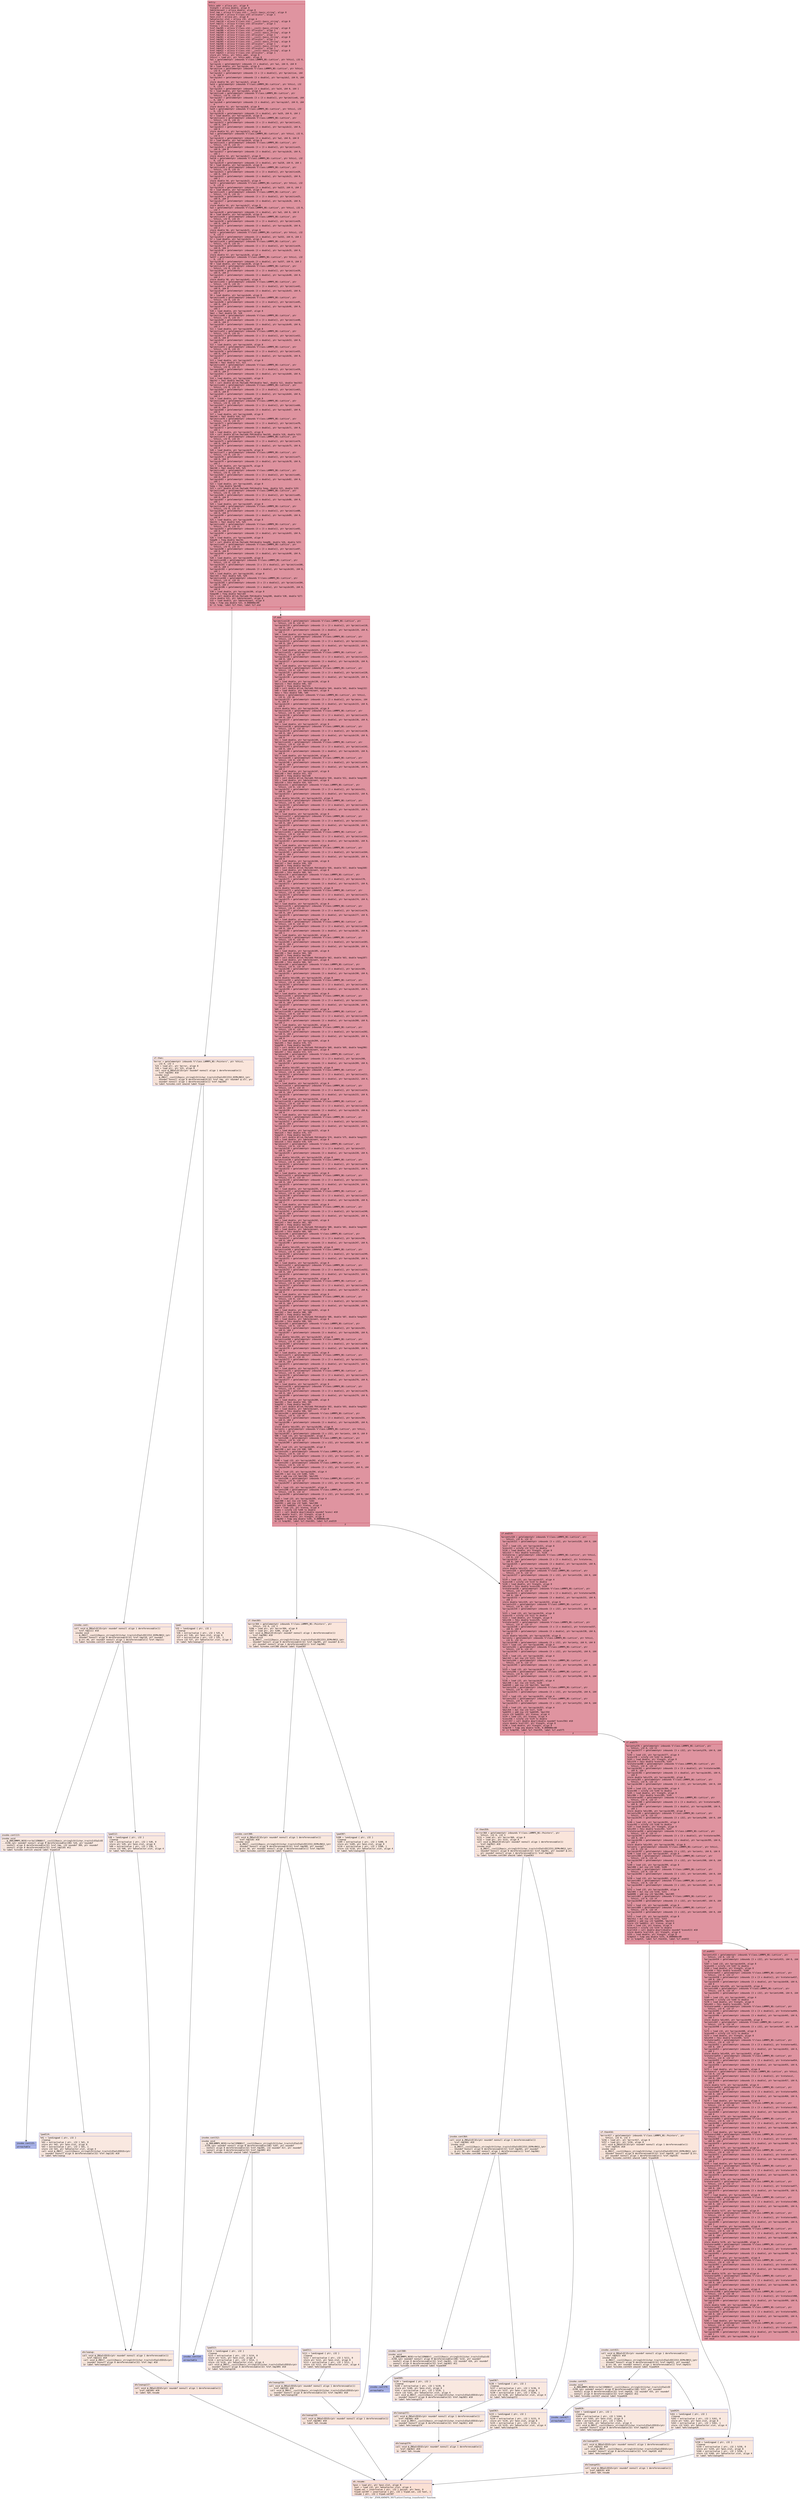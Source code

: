 digraph "CFG for '_ZN9LAMMPS_NS7Lattice15setup_transformEv' function" {
	label="CFG for '_ZN9LAMMPS_NS7Lattice15setup_transformEv' function";

	Node0x5642ff89c410 [shape=record,color="#b70d28ff", style=filled, fillcolor="#b70d2870" fontname="Courier",label="{entry:\l|  %this.addr = alloca ptr, align 8\l  %length = alloca double, align 8\l  %determinant = alloca double, align 8\l  %ref.tmp = alloca %\"class.std::__cxx11::basic_string\", align 8\l  %ref.tmp109 = alloca %\"class.std::allocator\", align 1\l  %exn.slot = alloca ptr, align 8\l  %ehselector.slot = alloca i32, align 4\l  %ref.tmp110 = alloca %\"class.std::__cxx11::basic_string\", align 8\l  %ref.tmp111 = alloca %\"class.std::allocator\", align 1\l  %lensq = alloca i32, align 4\l  %ref.tmp305 = alloca %\"class.std::__cxx11::basic_string\", align 8\l  %ref.tmp306 = alloca %\"class.std::allocator\", align 1\l  %ref.tmp309 = alloca %\"class.std::__cxx11::basic_string\", align 8\l  %ref.tmp310 = alloca %\"class.std::allocator\", align 1\l  %ref.tmp361 = alloca %\"class.std::__cxx11::basic_string\", align 8\l  %ref.tmp362 = alloca %\"class.std::allocator\", align 1\l  %ref.tmp365 = alloca %\"class.std::__cxx11::basic_string\", align 8\l  %ref.tmp366 = alloca %\"class.std::allocator\", align 1\l  %ref.tmp418 = alloca %\"class.std::__cxx11::basic_string\", align 8\l  %ref.tmp419 = alloca %\"class.std::allocator\", align 1\l  %ref.tmp422 = alloca %\"class.std::__cxx11::basic_string\", align 8\l  %ref.tmp423 = alloca %\"class.std::allocator\", align 1\l  store ptr %this, ptr %this.addr, align 8\l  %this1 = load ptr, ptr %this.addr, align 8\l  %a1 = getelementptr inbounds %\"class.LAMMPS_NS::Lattice\", ptr %this1, i32 0,\l... i32 5\l  %arrayidx = getelementptr inbounds [3 x double], ptr %a1, i64 0, i64 0\l  %0 = load double, ptr %arrayidx, align 8\l  %primitive = getelementptr inbounds %\"class.LAMMPS_NS::Lattice\", ptr %this1,\l... i32 0, i32 15\l  %arrayidx2 = getelementptr inbounds [3 x [3 x double]], ptr %primitive, i64\l... 0, i64 0\l  %arrayidx3 = getelementptr inbounds [3 x double], ptr %arrayidx2, i64 0, i64\l... 0\l  store double %0, ptr %arrayidx3, align 8\l  %a14 = getelementptr inbounds %\"class.LAMMPS_NS::Lattice\", ptr %this1, i32\l... 0, i32 5\l  %arrayidx5 = getelementptr inbounds [3 x double], ptr %a14, i64 0, i64 1\l  %1 = load double, ptr %arrayidx5, align 8\l  %primitive6 = getelementptr inbounds %\"class.LAMMPS_NS::Lattice\", ptr\l... %this1, i32 0, i32 15\l  %arrayidx7 = getelementptr inbounds [3 x [3 x double]], ptr %primitive6, i64\l... 0, i64 1\l  %arrayidx8 = getelementptr inbounds [3 x double], ptr %arrayidx7, i64 0, i64\l... 0\l  store double %1, ptr %arrayidx8, align 8\l  %a19 = getelementptr inbounds %\"class.LAMMPS_NS::Lattice\", ptr %this1, i32\l... 0, i32 5\l  %arrayidx10 = getelementptr inbounds [3 x double], ptr %a19, i64 0, i64 2\l  %2 = load double, ptr %arrayidx10, align 8\l  %primitive11 = getelementptr inbounds %\"class.LAMMPS_NS::Lattice\", ptr\l... %this1, i32 0, i32 15\l  %arrayidx12 = getelementptr inbounds [3 x [3 x double]], ptr %primitive11,\l... i64 0, i64 2\l  %arrayidx13 = getelementptr inbounds [3 x double], ptr %arrayidx12, i64 0,\l... i64 0\l  store double %2, ptr %arrayidx13, align 8\l  %a2 = getelementptr inbounds %\"class.LAMMPS_NS::Lattice\", ptr %this1, i32 0,\l... i32 6\l  %arrayidx14 = getelementptr inbounds [3 x double], ptr %a2, i64 0, i64 0\l  %3 = load double, ptr %arrayidx14, align 8\l  %primitive15 = getelementptr inbounds %\"class.LAMMPS_NS::Lattice\", ptr\l... %this1, i32 0, i32 15\l  %arrayidx16 = getelementptr inbounds [3 x [3 x double]], ptr %primitive15,\l... i64 0, i64 0\l  %arrayidx17 = getelementptr inbounds [3 x double], ptr %arrayidx16, i64 0,\l... i64 1\l  store double %3, ptr %arrayidx17, align 8\l  %a218 = getelementptr inbounds %\"class.LAMMPS_NS::Lattice\", ptr %this1, i32\l... 0, i32 6\l  %arrayidx19 = getelementptr inbounds [3 x double], ptr %a218, i64 0, i64 1\l  %4 = load double, ptr %arrayidx19, align 8\l  %primitive20 = getelementptr inbounds %\"class.LAMMPS_NS::Lattice\", ptr\l... %this1, i32 0, i32 15\l  %arrayidx21 = getelementptr inbounds [3 x [3 x double]], ptr %primitive20,\l... i64 0, i64 1\l  %arrayidx22 = getelementptr inbounds [3 x double], ptr %arrayidx21, i64 0,\l... i64 1\l  store double %4, ptr %arrayidx22, align 8\l  %a223 = getelementptr inbounds %\"class.LAMMPS_NS::Lattice\", ptr %this1, i32\l... 0, i32 6\l  %arrayidx24 = getelementptr inbounds [3 x double], ptr %a223, i64 0, i64 2\l  %5 = load double, ptr %arrayidx24, align 8\l  %primitive25 = getelementptr inbounds %\"class.LAMMPS_NS::Lattice\", ptr\l... %this1, i32 0, i32 15\l  %arrayidx26 = getelementptr inbounds [3 x [3 x double]], ptr %primitive25,\l... i64 0, i64 2\l  %arrayidx27 = getelementptr inbounds [3 x double], ptr %arrayidx26, i64 0,\l... i64 1\l  store double %5, ptr %arrayidx27, align 8\l  %a3 = getelementptr inbounds %\"class.LAMMPS_NS::Lattice\", ptr %this1, i32 0,\l... i32 7\l  %arrayidx28 = getelementptr inbounds [3 x double], ptr %a3, i64 0, i64 0\l  %6 = load double, ptr %arrayidx28, align 8\l  %primitive29 = getelementptr inbounds %\"class.LAMMPS_NS::Lattice\", ptr\l... %this1, i32 0, i32 15\l  %arrayidx30 = getelementptr inbounds [3 x [3 x double]], ptr %primitive29,\l... i64 0, i64 0\l  %arrayidx31 = getelementptr inbounds [3 x double], ptr %arrayidx30, i64 0,\l... i64 2\l  store double %6, ptr %arrayidx31, align 8\l  %a332 = getelementptr inbounds %\"class.LAMMPS_NS::Lattice\", ptr %this1, i32\l... 0, i32 7\l  %arrayidx33 = getelementptr inbounds [3 x double], ptr %a332, i64 0, i64 1\l  %7 = load double, ptr %arrayidx33, align 8\l  %primitive34 = getelementptr inbounds %\"class.LAMMPS_NS::Lattice\", ptr\l... %this1, i32 0, i32 15\l  %arrayidx35 = getelementptr inbounds [3 x [3 x double]], ptr %primitive34,\l... i64 0, i64 1\l  %arrayidx36 = getelementptr inbounds [3 x double], ptr %arrayidx35, i64 0,\l... i64 2\l  store double %7, ptr %arrayidx36, align 8\l  %a337 = getelementptr inbounds %\"class.LAMMPS_NS::Lattice\", ptr %this1, i32\l... 0, i32 7\l  %arrayidx38 = getelementptr inbounds [3 x double], ptr %a337, i64 0, i64 2\l  %8 = load double, ptr %arrayidx38, align 8\l  %primitive39 = getelementptr inbounds %\"class.LAMMPS_NS::Lattice\", ptr\l... %this1, i32 0, i32 15\l  %arrayidx40 = getelementptr inbounds [3 x [3 x double]], ptr %primitive39,\l... i64 0, i64 2\l  %arrayidx41 = getelementptr inbounds [3 x double], ptr %arrayidx40, i64 0,\l... i64 2\l  store double %8, ptr %arrayidx41, align 8\l  %primitive42 = getelementptr inbounds %\"class.LAMMPS_NS::Lattice\", ptr\l... %this1, i32 0, i32 15\l  %arrayidx43 = getelementptr inbounds [3 x [3 x double]], ptr %primitive42,\l... i64 0, i64 0\l  %arrayidx44 = getelementptr inbounds [3 x double], ptr %arrayidx43, i64 0,\l... i64 0\l  %9 = load double, ptr %arrayidx44, align 8\l  %primitive45 = getelementptr inbounds %\"class.LAMMPS_NS::Lattice\", ptr\l... %this1, i32 0, i32 15\l  %arrayidx46 = getelementptr inbounds [3 x [3 x double]], ptr %primitive45,\l... i64 0, i64 1\l  %arrayidx47 = getelementptr inbounds [3 x double], ptr %arrayidx46, i64 0,\l... i64 1\l  %10 = load double, ptr %arrayidx47, align 8\l  %mul = fmul double %9, %10\l  %primitive48 = getelementptr inbounds %\"class.LAMMPS_NS::Lattice\", ptr\l... %this1, i32 0, i32 15\l  %arrayidx49 = getelementptr inbounds [3 x [3 x double]], ptr %primitive48,\l... i64 0, i64 2\l  %arrayidx50 = getelementptr inbounds [3 x double], ptr %arrayidx49, i64 0,\l... i64 2\l  %11 = load double, ptr %arrayidx50, align 8\l  %primitive52 = getelementptr inbounds %\"class.LAMMPS_NS::Lattice\", ptr\l... %this1, i32 0, i32 15\l  %arrayidx53 = getelementptr inbounds [3 x [3 x double]], ptr %primitive52,\l... i64 0, i64 0\l  %arrayidx54 = getelementptr inbounds [3 x double], ptr %arrayidx53, i64 0,\l... i64 1\l  %12 = load double, ptr %arrayidx54, align 8\l  %primitive55 = getelementptr inbounds %\"class.LAMMPS_NS::Lattice\", ptr\l... %this1, i32 0, i32 15\l  %arrayidx56 = getelementptr inbounds [3 x [3 x double]], ptr %primitive55,\l... i64 0, i64 1\l  %arrayidx57 = getelementptr inbounds [3 x double], ptr %arrayidx56, i64 0,\l... i64 2\l  %13 = load double, ptr %arrayidx57, align 8\l  %mul58 = fmul double %12, %13\l  %primitive59 = getelementptr inbounds %\"class.LAMMPS_NS::Lattice\", ptr\l... %this1, i32 0, i32 15\l  %arrayidx60 = getelementptr inbounds [3 x [3 x double]], ptr %primitive59,\l... i64 0, i64 2\l  %arrayidx61 = getelementptr inbounds [3 x double], ptr %arrayidx60, i64 0,\l... i64 0\l  %14 = load double, ptr %arrayidx61, align 8\l  %mul62 = fmul double %mul58, %14\l  %15 = call double @llvm.fmuladd.f64(double %mul, double %11, double %mul62)\l  %primitive63 = getelementptr inbounds %\"class.LAMMPS_NS::Lattice\", ptr\l... %this1, i32 0, i32 15\l  %arrayidx64 = getelementptr inbounds [3 x [3 x double]], ptr %primitive63,\l... i64 0, i64 0\l  %arrayidx65 = getelementptr inbounds [3 x double], ptr %arrayidx64, i64 0,\l... i64 2\l  %16 = load double, ptr %arrayidx65, align 8\l  %primitive66 = getelementptr inbounds %\"class.LAMMPS_NS::Lattice\", ptr\l... %this1, i32 0, i32 15\l  %arrayidx67 = getelementptr inbounds [3 x [3 x double]], ptr %primitive66,\l... i64 0, i64 1\l  %arrayidx68 = getelementptr inbounds [3 x double], ptr %arrayidx67, i64 0,\l... i64 0\l  %17 = load double, ptr %arrayidx68, align 8\l  %mul69 = fmul double %16, %17\l  %primitive70 = getelementptr inbounds %\"class.LAMMPS_NS::Lattice\", ptr\l... %this1, i32 0, i32 15\l  %arrayidx71 = getelementptr inbounds [3 x [3 x double]], ptr %primitive70,\l... i64 0, i64 2\l  %arrayidx72 = getelementptr inbounds [3 x double], ptr %arrayidx71, i64 0,\l... i64 1\l  %18 = load double, ptr %arrayidx72, align 8\l  %19 = call double @llvm.fmuladd.f64(double %mul69, double %18, double %15)\l  %primitive74 = getelementptr inbounds %\"class.LAMMPS_NS::Lattice\", ptr\l... %this1, i32 0, i32 15\l  %arrayidx75 = getelementptr inbounds [3 x [3 x double]], ptr %primitive74,\l... i64 0, i64 0\l  %arrayidx76 = getelementptr inbounds [3 x double], ptr %arrayidx75, i64 0,\l... i64 0\l  %20 = load double, ptr %arrayidx76, align 8\l  %primitive77 = getelementptr inbounds %\"class.LAMMPS_NS::Lattice\", ptr\l... %this1, i32 0, i32 15\l  %arrayidx78 = getelementptr inbounds [3 x [3 x double]], ptr %primitive77,\l... i64 0, i64 1\l  %arrayidx79 = getelementptr inbounds [3 x double], ptr %arrayidx78, i64 0,\l... i64 2\l  %21 = load double, ptr %arrayidx79, align 8\l  %mul80 = fmul double %20, %21\l  %primitive81 = getelementptr inbounds %\"class.LAMMPS_NS::Lattice\", ptr\l... %this1, i32 0, i32 15\l  %arrayidx82 = getelementptr inbounds [3 x [3 x double]], ptr %primitive81,\l... i64 0, i64 2\l  %arrayidx83 = getelementptr inbounds [3 x double], ptr %arrayidx82, i64 0,\l... i64 1\l  %22 = load double, ptr %arrayidx83, align 8\l  %neg = fneg double %mul80\l  %23 = call double @llvm.fmuladd.f64(double %neg, double %22, double %19)\l  %primitive85 = getelementptr inbounds %\"class.LAMMPS_NS::Lattice\", ptr\l... %this1, i32 0, i32 15\l  %arrayidx86 = getelementptr inbounds [3 x [3 x double]], ptr %primitive85,\l... i64 0, i64 0\l  %arrayidx87 = getelementptr inbounds [3 x double], ptr %arrayidx86, i64 0,\l... i64 1\l  %24 = load double, ptr %arrayidx87, align 8\l  %primitive88 = getelementptr inbounds %\"class.LAMMPS_NS::Lattice\", ptr\l... %this1, i32 0, i32 15\l  %arrayidx89 = getelementptr inbounds [3 x [3 x double]], ptr %primitive88,\l... i64 0, i64 1\l  %arrayidx90 = getelementptr inbounds [3 x double], ptr %arrayidx89, i64 0,\l... i64 0\l  %25 = load double, ptr %arrayidx90, align 8\l  %mul91 = fmul double %24, %25\l  %primitive92 = getelementptr inbounds %\"class.LAMMPS_NS::Lattice\", ptr\l... %this1, i32 0, i32 15\l  %arrayidx93 = getelementptr inbounds [3 x [3 x double]], ptr %primitive92,\l... i64 0, i64 2\l  %arrayidx94 = getelementptr inbounds [3 x double], ptr %arrayidx93, i64 0,\l... i64 2\l  %26 = load double, ptr %arrayidx94, align 8\l  %neg96 = fneg double %mul91\l  %27 = call double @llvm.fmuladd.f64(double %neg96, double %26, double %23)\l  %primitive97 = getelementptr inbounds %\"class.LAMMPS_NS::Lattice\", ptr\l... %this1, i32 0, i32 15\l  %arrayidx98 = getelementptr inbounds [3 x [3 x double]], ptr %primitive97,\l... i64 0, i64 0\l  %arrayidx99 = getelementptr inbounds [3 x double], ptr %arrayidx98, i64 0,\l... i64 2\l  %28 = load double, ptr %arrayidx99, align 8\l  %primitive100 = getelementptr inbounds %\"class.LAMMPS_NS::Lattice\", ptr\l... %this1, i32 0, i32 15\l  %arrayidx101 = getelementptr inbounds [3 x [3 x double]], ptr %primitive100,\l... i64 0, i64 1\l  %arrayidx102 = getelementptr inbounds [3 x double], ptr %arrayidx101, i64 0,\l... i64 1\l  %29 = load double, ptr %arrayidx102, align 8\l  %mul103 = fmul double %28, %29\l  %primitive104 = getelementptr inbounds %\"class.LAMMPS_NS::Lattice\", ptr\l... %this1, i32 0, i32 15\l  %arrayidx105 = getelementptr inbounds [3 x [3 x double]], ptr %primitive104,\l... i64 0, i64 2\l  %arrayidx106 = getelementptr inbounds [3 x double], ptr %arrayidx105, i64 0,\l... i64 0\l  %30 = load double, ptr %arrayidx106, align 8\l  %neg108 = fneg double %mul103\l  %31 = call double @llvm.fmuladd.f64(double %neg108, double %30, double %27)\l  store double %31, ptr %determinant, align 8\l  %32 = load double, ptr %determinant, align 8\l  %cmp = fcmp oeq double %32, 0.000000e+00\l  br i1 %cmp, label %if.then, label %if.end\l|{<s0>T|<s1>F}}"];
	Node0x5642ff89c410:s0 -> Node0x5642ff8a5b40[tooltip="entry -> if.then\nProbability 0.00%" ];
	Node0x5642ff89c410:s1 -> Node0x5642ff8a5b90[tooltip="entry -> if.end\nProbability 100.00%" ];
	Node0x5642ff8a5b40 [shape=record,color="#3d50c3ff", style=filled, fillcolor="#f4c5ad70" fontname="Courier",label="{if.then:\l|  %error = getelementptr inbounds %\"class.LAMMPS_NS::Pointers\", ptr %this1,\l... i32 0, i32 3\l  %33 = load ptr, ptr %error, align 8\l  %34 = load ptr, ptr %33, align 8\l  call void @_ZNSaIcEC1Ev(ptr noundef nonnull align 1 dereferenceable(1)\l... %ref.tmp109) #10\l  invoke void\l... @_ZNSt7__cxx1112basic_stringIcSt11char_traitsIcESaIcEEC2IS3_EEPKcRKS3_(ptr\l... noundef nonnull align 8 dereferenceable(32) %ref.tmp, ptr noundef @.str, ptr\l... noundef nonnull align 1 dereferenceable(1) %ref.tmp109)\l          to label %invoke.cont unwind label %lpad\l}"];
	Node0x5642ff8a5b40 -> Node0x5642ff8a6010[tooltip="if.then -> invoke.cont\nProbability 50.00%" ];
	Node0x5642ff8a5b40 -> Node0x5642ff8a6060[tooltip="if.then -> lpad\nProbability 50.00%" ];
	Node0x5642ff8a6010 [shape=record,color="#3d50c3ff", style=filled, fillcolor="#f3c7b170" fontname="Courier",label="{invoke.cont:\l|  call void @_ZNSaIcEC1Ev(ptr noundef nonnull align 1 dereferenceable(1)\l... %ref.tmp111) #10\l  invoke void\l... @_ZNSt7__cxx1112basic_stringIcSt11char_traitsIcESaIcEEC2IS3_EEPKcRKS3_(ptr\l... noundef nonnull align 8 dereferenceable(32) %ref.tmp110, ptr noundef\l... @.str.49, ptr noundef nonnull align 1 dereferenceable(1) %ref.tmp111)\l          to label %invoke.cont113 unwind label %lpad112\l}"];
	Node0x5642ff8a6010 -> Node0x5642ff8a6350[tooltip="invoke.cont -> invoke.cont113\nProbability 50.00%" ];
	Node0x5642ff8a6010 -> Node0x5642ff8a63a0[tooltip="invoke.cont -> lpad112\nProbability 50.00%" ];
	Node0x5642ff8a6350 [shape=record,color="#3d50c3ff", style=filled, fillcolor="#f1ccb870" fontname="Courier",label="{invoke.cont113:\l|  invoke void\l... @_ZN9LAMMPS_NS5Error3allERKNSt7__cxx1112basic_stringIcSt11char_traitsIcESaIcEE\l...EiS8_(ptr noundef nonnull align 8 dereferenceable(196) %34, ptr noundef\l... nonnull align 8 dereferenceable(32) %ref.tmp, i32 noundef 389, ptr noundef\l... nonnull align 8 dereferenceable(32) %ref.tmp110) #11\l          to label %invoke.cont115 unwind label %lpad114\l}"];
	Node0x5642ff8a6350 -> Node0x5642ff8a6300[tooltip="invoke.cont113 -> invoke.cont115\nProbability 0.00%" ];
	Node0x5642ff8a6350 -> Node0x5642ff8a6600[tooltip="invoke.cont113 -> lpad114\nProbability 100.00%" ];
	Node0x5642ff8a6300 [shape=record,color="#3d50c3ff", style=filled, fillcolor="#4358cb70" fontname="Courier",label="{invoke.cont115:\l|  unreachable\l}"];
	Node0x5642ff8a6060 [shape=record,color="#3d50c3ff", style=filled, fillcolor="#f3c7b170" fontname="Courier",label="{lpad:\l|  %35 = landingpad \{ ptr, i32 \}\l          cleanup\l  %36 = extractvalue \{ ptr, i32 \} %35, 0\l  store ptr %36, ptr %exn.slot, align 8\l  %37 = extractvalue \{ ptr, i32 \} %35, 1\l  store i32 %37, ptr %ehselector.slot, align 4\l  br label %ehcleanup117\l}"];
	Node0x5642ff8a6060 -> Node0x5642ff8a6b00[tooltip="lpad -> ehcleanup117\nProbability 100.00%" ];
	Node0x5642ff8a63a0 [shape=record,color="#3d50c3ff", style=filled, fillcolor="#f1ccb870" fontname="Courier",label="{lpad112:\l|  %38 = landingpad \{ ptr, i32 \}\l          cleanup\l  %39 = extractvalue \{ ptr, i32 \} %38, 0\l  store ptr %39, ptr %exn.slot, align 8\l  %40 = extractvalue \{ ptr, i32 \} %38, 1\l  store i32 %40, ptr %ehselector.slot, align 4\l  br label %ehcleanup\l}"];
	Node0x5642ff8a63a0 -> Node0x5642ff8a6e50[tooltip="lpad112 -> ehcleanup\nProbability 100.00%" ];
	Node0x5642ff8a6600 [shape=record,color="#3d50c3ff", style=filled, fillcolor="#f1ccb870" fontname="Courier",label="{lpad114:\l|  %41 = landingpad \{ ptr, i32 \}\l          cleanup\l  %42 = extractvalue \{ ptr, i32 \} %41, 0\l  store ptr %42, ptr %exn.slot, align 8\l  %43 = extractvalue \{ ptr, i32 \} %41, 1\l  store i32 %43, ptr %ehselector.slot, align 4\l  call void @_ZNSt7__cxx1112basic_stringIcSt11char_traitsIcESaIcEED1Ev(ptr\l... noundef nonnull align 8 dereferenceable(32) %ref.tmp110) #10\l  br label %ehcleanup\l}"];
	Node0x5642ff8a6600 -> Node0x5642ff8a6e50[tooltip="lpad114 -> ehcleanup\nProbability 100.00%" ];
	Node0x5642ff8a6e50 [shape=record,color="#3d50c3ff", style=filled, fillcolor="#f2cab570" fontname="Courier",label="{ehcleanup:\l|  call void @_ZNSaIcED1Ev(ptr noundef nonnull align 1 dereferenceable(1)\l... %ref.tmp111) #10\l  call void @_ZNSt7__cxx1112basic_stringIcSt11char_traitsIcESaIcEED1Ev(ptr\l... noundef nonnull align 8 dereferenceable(32) %ref.tmp) #10\l  br label %ehcleanup117\l}"];
	Node0x5642ff8a6e50 -> Node0x5642ff8a6b00[tooltip="ehcleanup -> ehcleanup117\nProbability 100.00%" ];
	Node0x5642ff8a6b00 [shape=record,color="#3d50c3ff", style=filled, fillcolor="#f4c5ad70" fontname="Courier",label="{ehcleanup117:\l|  call void @_ZNSaIcED1Ev(ptr noundef nonnull align 1 dereferenceable(1)\l... %ref.tmp109) #10\l  br label %eh.resume\l}"];
	Node0x5642ff8a6b00 -> Node0x5642ff8a7700[tooltip="ehcleanup117 -> eh.resume\nProbability 100.00%" ];
	Node0x5642ff8a5b90 [shape=record,color="#b70d28ff", style=filled, fillcolor="#b70d2870" fontname="Courier",label="{if.end:\l|  %primitive118 = getelementptr inbounds %\"class.LAMMPS_NS::Lattice\", ptr\l... %this1, i32 0, i32 15\l  %arrayidx119 = getelementptr inbounds [3 x [3 x double]], ptr %primitive118,\l... i64 0, i64 1\l  %arrayidx120 = getelementptr inbounds [3 x double], ptr %arrayidx119, i64 0,\l... i64 1\l  %44 = load double, ptr %arrayidx120, align 8\l  %primitive121 = getelementptr inbounds %\"class.LAMMPS_NS::Lattice\", ptr\l... %this1, i32 0, i32 15\l  %arrayidx122 = getelementptr inbounds [3 x [3 x double]], ptr %primitive121,\l... i64 0, i64 2\l  %arrayidx123 = getelementptr inbounds [3 x double], ptr %arrayidx122, i64 0,\l... i64 2\l  %45 = load double, ptr %arrayidx123, align 8\l  %primitive125 = getelementptr inbounds %\"class.LAMMPS_NS::Lattice\", ptr\l... %this1, i32 0, i32 15\l  %arrayidx126 = getelementptr inbounds [3 x [3 x double]], ptr %primitive125,\l... i64 0, i64 1\l  %arrayidx127 = getelementptr inbounds [3 x double], ptr %arrayidx126, i64 0,\l... i64 2\l  %46 = load double, ptr %arrayidx127, align 8\l  %primitive128 = getelementptr inbounds %\"class.LAMMPS_NS::Lattice\", ptr\l... %this1, i32 0, i32 15\l  %arrayidx129 = getelementptr inbounds [3 x [3 x double]], ptr %primitive128,\l... i64 0, i64 2\l  %arrayidx130 = getelementptr inbounds [3 x double], ptr %arrayidx129, i64 0,\l... i64 1\l  %47 = load double, ptr %arrayidx130, align 8\l  %mul131 = fmul double %46, %47\l  %neg132 = fneg double %mul131\l  %48 = call double @llvm.fmuladd.f64(double %44, double %45, double %neg132)\l  %49 = load double, ptr %determinant, align 8\l  %div = fdiv double %48, %49\l  %priminv = getelementptr inbounds %\"class.LAMMPS_NS::Lattice\", ptr %this1,\l... i32 0, i32 16\l  %arrayidx133 = getelementptr inbounds [3 x [3 x double]], ptr %priminv, i64\l... 0, i64 0\l  %arrayidx134 = getelementptr inbounds [3 x double], ptr %arrayidx133, i64 0,\l... i64 0\l  store double %div, ptr %arrayidx134, align 8\l  %primitive135 = getelementptr inbounds %\"class.LAMMPS_NS::Lattice\", ptr\l... %this1, i32 0, i32 15\l  %arrayidx136 = getelementptr inbounds [3 x [3 x double]], ptr %primitive135,\l... i64 0, i64 1\l  %arrayidx137 = getelementptr inbounds [3 x double], ptr %arrayidx136, i64 0,\l... i64 2\l  %50 = load double, ptr %arrayidx137, align 8\l  %primitive138 = getelementptr inbounds %\"class.LAMMPS_NS::Lattice\", ptr\l... %this1, i32 0, i32 15\l  %arrayidx139 = getelementptr inbounds [3 x [3 x double]], ptr %primitive138,\l... i64 0, i64 2\l  %arrayidx140 = getelementptr inbounds [3 x double], ptr %arrayidx139, i64 0,\l... i64 0\l  %51 = load double, ptr %arrayidx140, align 8\l  %primitive142 = getelementptr inbounds %\"class.LAMMPS_NS::Lattice\", ptr\l... %this1, i32 0, i32 15\l  %arrayidx143 = getelementptr inbounds [3 x [3 x double]], ptr %primitive142,\l... i64 0, i64 1\l  %arrayidx144 = getelementptr inbounds [3 x double], ptr %arrayidx143, i64 0,\l... i64 0\l  %52 = load double, ptr %arrayidx144, align 8\l  %primitive145 = getelementptr inbounds %\"class.LAMMPS_NS::Lattice\", ptr\l... %this1, i32 0, i32 15\l  %arrayidx146 = getelementptr inbounds [3 x [3 x double]], ptr %primitive145,\l... i64 0, i64 2\l  %arrayidx147 = getelementptr inbounds [3 x double], ptr %arrayidx146, i64 0,\l... i64 2\l  %53 = load double, ptr %arrayidx147, align 8\l  %mul148 = fmul double %52, %53\l  %neg149 = fneg double %mul148\l  %54 = call double @llvm.fmuladd.f64(double %50, double %51, double %neg149)\l  %55 = load double, ptr %determinant, align 8\l  %div150 = fdiv double %54, %55\l  %priminv151 = getelementptr inbounds %\"class.LAMMPS_NS::Lattice\", ptr\l... %this1, i32 0, i32 16\l  %arrayidx152 = getelementptr inbounds [3 x [3 x double]], ptr %priminv151,\l... i64 0, i64 1\l  %arrayidx153 = getelementptr inbounds [3 x double], ptr %arrayidx152, i64 0,\l... i64 0\l  store double %div150, ptr %arrayidx153, align 8\l  %primitive154 = getelementptr inbounds %\"class.LAMMPS_NS::Lattice\", ptr\l... %this1, i32 0, i32 15\l  %arrayidx155 = getelementptr inbounds [3 x [3 x double]], ptr %primitive154,\l... i64 0, i64 1\l  %arrayidx156 = getelementptr inbounds [3 x double], ptr %arrayidx155, i64 0,\l... i64 0\l  %56 = load double, ptr %arrayidx156, align 8\l  %primitive157 = getelementptr inbounds %\"class.LAMMPS_NS::Lattice\", ptr\l... %this1, i32 0, i32 15\l  %arrayidx158 = getelementptr inbounds [3 x [3 x double]], ptr %primitive157,\l... i64 0, i64 2\l  %arrayidx159 = getelementptr inbounds [3 x double], ptr %arrayidx158, i64 0,\l... i64 1\l  %57 = load double, ptr %arrayidx159, align 8\l  %primitive161 = getelementptr inbounds %\"class.LAMMPS_NS::Lattice\", ptr\l... %this1, i32 0, i32 15\l  %arrayidx162 = getelementptr inbounds [3 x [3 x double]], ptr %primitive161,\l... i64 0, i64 1\l  %arrayidx163 = getelementptr inbounds [3 x double], ptr %arrayidx162, i64 0,\l... i64 1\l  %58 = load double, ptr %arrayidx163, align 8\l  %primitive164 = getelementptr inbounds %\"class.LAMMPS_NS::Lattice\", ptr\l... %this1, i32 0, i32 15\l  %arrayidx165 = getelementptr inbounds [3 x [3 x double]], ptr %primitive164,\l... i64 0, i64 2\l  %arrayidx166 = getelementptr inbounds [3 x double], ptr %arrayidx165, i64 0,\l... i64 0\l  %59 = load double, ptr %arrayidx166, align 8\l  %mul167 = fmul double %58, %59\l  %neg168 = fneg double %mul167\l  %60 = call double @llvm.fmuladd.f64(double %56, double %57, double %neg168)\l  %61 = load double, ptr %determinant, align 8\l  %div169 = fdiv double %60, %61\l  %priminv170 = getelementptr inbounds %\"class.LAMMPS_NS::Lattice\", ptr\l... %this1, i32 0, i32 16\l  %arrayidx171 = getelementptr inbounds [3 x [3 x double]], ptr %priminv170,\l... i64 0, i64 2\l  %arrayidx172 = getelementptr inbounds [3 x double], ptr %arrayidx171, i64 0,\l... i64 0\l  store double %div169, ptr %arrayidx172, align 8\l  %primitive173 = getelementptr inbounds %\"class.LAMMPS_NS::Lattice\", ptr\l... %this1, i32 0, i32 15\l  %arrayidx174 = getelementptr inbounds [3 x [3 x double]], ptr %primitive173,\l... i64 0, i64 0\l  %arrayidx175 = getelementptr inbounds [3 x double], ptr %arrayidx174, i64 0,\l... i64 2\l  %62 = load double, ptr %arrayidx175, align 8\l  %primitive176 = getelementptr inbounds %\"class.LAMMPS_NS::Lattice\", ptr\l... %this1, i32 0, i32 15\l  %arrayidx177 = getelementptr inbounds [3 x [3 x double]], ptr %primitive176,\l... i64 0, i64 2\l  %arrayidx178 = getelementptr inbounds [3 x double], ptr %arrayidx177, i64 0,\l... i64 1\l  %63 = load double, ptr %arrayidx178, align 8\l  %primitive180 = getelementptr inbounds %\"class.LAMMPS_NS::Lattice\", ptr\l... %this1, i32 0, i32 15\l  %arrayidx181 = getelementptr inbounds [3 x [3 x double]], ptr %primitive180,\l... i64 0, i64 0\l  %arrayidx182 = getelementptr inbounds [3 x double], ptr %arrayidx181, i64 0,\l... i64 1\l  %64 = load double, ptr %arrayidx182, align 8\l  %primitive183 = getelementptr inbounds %\"class.LAMMPS_NS::Lattice\", ptr\l... %this1, i32 0, i32 15\l  %arrayidx184 = getelementptr inbounds [3 x [3 x double]], ptr %primitive183,\l... i64 0, i64 2\l  %arrayidx185 = getelementptr inbounds [3 x double], ptr %arrayidx184, i64 0,\l... i64 2\l  %65 = load double, ptr %arrayidx185, align 8\l  %mul186 = fmul double %64, %65\l  %neg187 = fneg double %mul186\l  %66 = call double @llvm.fmuladd.f64(double %62, double %63, double %neg187)\l  %67 = load double, ptr %determinant, align 8\l  %div188 = fdiv double %66, %67\l  %priminv189 = getelementptr inbounds %\"class.LAMMPS_NS::Lattice\", ptr\l... %this1, i32 0, i32 16\l  %arrayidx190 = getelementptr inbounds [3 x [3 x double]], ptr %priminv189,\l... i64 0, i64 0\l  %arrayidx191 = getelementptr inbounds [3 x double], ptr %arrayidx190, i64 0,\l... i64 1\l  store double %div188, ptr %arrayidx191, align 8\l  %primitive192 = getelementptr inbounds %\"class.LAMMPS_NS::Lattice\", ptr\l... %this1, i32 0, i32 15\l  %arrayidx193 = getelementptr inbounds [3 x [3 x double]], ptr %primitive192,\l... i64 0, i64 0\l  %arrayidx194 = getelementptr inbounds [3 x double], ptr %arrayidx193, i64 0,\l... i64 0\l  %68 = load double, ptr %arrayidx194, align 8\l  %primitive195 = getelementptr inbounds %\"class.LAMMPS_NS::Lattice\", ptr\l... %this1, i32 0, i32 15\l  %arrayidx196 = getelementptr inbounds [3 x [3 x double]], ptr %primitive195,\l... i64 0, i64 2\l  %arrayidx197 = getelementptr inbounds [3 x double], ptr %arrayidx196, i64 0,\l... i64 2\l  %69 = load double, ptr %arrayidx197, align 8\l  %primitive199 = getelementptr inbounds %\"class.LAMMPS_NS::Lattice\", ptr\l... %this1, i32 0, i32 15\l  %arrayidx200 = getelementptr inbounds [3 x [3 x double]], ptr %primitive199,\l... i64 0, i64 0\l  %arrayidx201 = getelementptr inbounds [3 x double], ptr %arrayidx200, i64 0,\l... i64 2\l  %70 = load double, ptr %arrayidx201, align 8\l  %primitive202 = getelementptr inbounds %\"class.LAMMPS_NS::Lattice\", ptr\l... %this1, i32 0, i32 15\l  %arrayidx203 = getelementptr inbounds [3 x [3 x double]], ptr %primitive202,\l... i64 0, i64 2\l  %arrayidx204 = getelementptr inbounds [3 x double], ptr %arrayidx203, i64 0,\l... i64 0\l  %71 = load double, ptr %arrayidx204, align 8\l  %mul205 = fmul double %70, %71\l  %neg206 = fneg double %mul205\l  %72 = call double @llvm.fmuladd.f64(double %68, double %69, double %neg206)\l  %73 = load double, ptr %determinant, align 8\l  %div207 = fdiv double %72, %73\l  %priminv208 = getelementptr inbounds %\"class.LAMMPS_NS::Lattice\", ptr\l... %this1, i32 0, i32 16\l  %arrayidx209 = getelementptr inbounds [3 x [3 x double]], ptr %priminv208,\l... i64 0, i64 1\l  %arrayidx210 = getelementptr inbounds [3 x double], ptr %arrayidx209, i64 0,\l... i64 1\l  store double %div207, ptr %arrayidx210, align 8\l  %primitive211 = getelementptr inbounds %\"class.LAMMPS_NS::Lattice\", ptr\l... %this1, i32 0, i32 15\l  %arrayidx212 = getelementptr inbounds [3 x [3 x double]], ptr %primitive211,\l... i64 0, i64 0\l  %arrayidx213 = getelementptr inbounds [3 x double], ptr %arrayidx212, i64 0,\l... i64 1\l  %74 = load double, ptr %arrayidx213, align 8\l  %primitive214 = getelementptr inbounds %\"class.LAMMPS_NS::Lattice\", ptr\l... %this1, i32 0, i32 15\l  %arrayidx215 = getelementptr inbounds [3 x [3 x double]], ptr %primitive214,\l... i64 0, i64 2\l  %arrayidx216 = getelementptr inbounds [3 x double], ptr %arrayidx215, i64 0,\l... i64 0\l  %75 = load double, ptr %arrayidx216, align 8\l  %primitive218 = getelementptr inbounds %\"class.LAMMPS_NS::Lattice\", ptr\l... %this1, i32 0, i32 15\l  %arrayidx219 = getelementptr inbounds [3 x [3 x double]], ptr %primitive218,\l... i64 0, i64 0\l  %arrayidx220 = getelementptr inbounds [3 x double], ptr %arrayidx219, i64 0,\l... i64 0\l  %76 = load double, ptr %arrayidx220, align 8\l  %primitive221 = getelementptr inbounds %\"class.LAMMPS_NS::Lattice\", ptr\l... %this1, i32 0, i32 15\l  %arrayidx222 = getelementptr inbounds [3 x [3 x double]], ptr %primitive221,\l... i64 0, i64 2\l  %arrayidx223 = getelementptr inbounds [3 x double], ptr %arrayidx222, i64 0,\l... i64 1\l  %77 = load double, ptr %arrayidx223, align 8\l  %mul224 = fmul double %76, %77\l  %neg225 = fneg double %mul224\l  %78 = call double @llvm.fmuladd.f64(double %74, double %75, double %neg225)\l  %79 = load double, ptr %determinant, align 8\l  %div226 = fdiv double %78, %79\l  %priminv227 = getelementptr inbounds %\"class.LAMMPS_NS::Lattice\", ptr\l... %this1, i32 0, i32 16\l  %arrayidx228 = getelementptr inbounds [3 x [3 x double]], ptr %priminv227,\l... i64 0, i64 2\l  %arrayidx229 = getelementptr inbounds [3 x double], ptr %arrayidx228, i64 0,\l... i64 1\l  store double %div226, ptr %arrayidx229, align 8\l  %primitive230 = getelementptr inbounds %\"class.LAMMPS_NS::Lattice\", ptr\l... %this1, i32 0, i32 15\l  %arrayidx231 = getelementptr inbounds [3 x [3 x double]], ptr %primitive230,\l... i64 0, i64 0\l  %arrayidx232 = getelementptr inbounds [3 x double], ptr %arrayidx231, i64 0,\l... i64 1\l  %80 = load double, ptr %arrayidx232, align 8\l  %primitive233 = getelementptr inbounds %\"class.LAMMPS_NS::Lattice\", ptr\l... %this1, i32 0, i32 15\l  %arrayidx234 = getelementptr inbounds [3 x [3 x double]], ptr %primitive233,\l... i64 0, i64 1\l  %arrayidx235 = getelementptr inbounds [3 x double], ptr %arrayidx234, i64 0,\l... i64 2\l  %81 = load double, ptr %arrayidx235, align 8\l  %primitive237 = getelementptr inbounds %\"class.LAMMPS_NS::Lattice\", ptr\l... %this1, i32 0, i32 15\l  %arrayidx238 = getelementptr inbounds [3 x [3 x double]], ptr %primitive237,\l... i64 0, i64 0\l  %arrayidx239 = getelementptr inbounds [3 x double], ptr %arrayidx238, i64 0,\l... i64 2\l  %82 = load double, ptr %arrayidx239, align 8\l  %primitive240 = getelementptr inbounds %\"class.LAMMPS_NS::Lattice\", ptr\l... %this1, i32 0, i32 15\l  %arrayidx241 = getelementptr inbounds [3 x [3 x double]], ptr %primitive240,\l... i64 0, i64 1\l  %arrayidx242 = getelementptr inbounds [3 x double], ptr %arrayidx241, i64 0,\l... i64 1\l  %83 = load double, ptr %arrayidx242, align 8\l  %mul243 = fmul double %82, %83\l  %neg244 = fneg double %mul243\l  %84 = call double @llvm.fmuladd.f64(double %80, double %81, double %neg244)\l  %85 = load double, ptr %determinant, align 8\l  %div245 = fdiv double %84, %85\l  %priminv246 = getelementptr inbounds %\"class.LAMMPS_NS::Lattice\", ptr\l... %this1, i32 0, i32 16\l  %arrayidx247 = getelementptr inbounds [3 x [3 x double]], ptr %priminv246,\l... i64 0, i64 0\l  %arrayidx248 = getelementptr inbounds [3 x double], ptr %arrayidx247, i64 0,\l... i64 2\l  store double %div245, ptr %arrayidx248, align 8\l  %primitive249 = getelementptr inbounds %\"class.LAMMPS_NS::Lattice\", ptr\l... %this1, i32 0, i32 15\l  %arrayidx250 = getelementptr inbounds [3 x [3 x double]], ptr %primitive249,\l... i64 0, i64 0\l  %arrayidx251 = getelementptr inbounds [3 x double], ptr %arrayidx250, i64 0,\l... i64 2\l  %86 = load double, ptr %arrayidx251, align 8\l  %primitive252 = getelementptr inbounds %\"class.LAMMPS_NS::Lattice\", ptr\l... %this1, i32 0, i32 15\l  %arrayidx253 = getelementptr inbounds [3 x [3 x double]], ptr %primitive252,\l... i64 0, i64 1\l  %arrayidx254 = getelementptr inbounds [3 x double], ptr %arrayidx253, i64 0,\l... i64 0\l  %87 = load double, ptr %arrayidx254, align 8\l  %primitive256 = getelementptr inbounds %\"class.LAMMPS_NS::Lattice\", ptr\l... %this1, i32 0, i32 15\l  %arrayidx257 = getelementptr inbounds [3 x [3 x double]], ptr %primitive256,\l... i64 0, i64 0\l  %arrayidx258 = getelementptr inbounds [3 x double], ptr %arrayidx257, i64 0,\l... i64 0\l  %88 = load double, ptr %arrayidx258, align 8\l  %primitive259 = getelementptr inbounds %\"class.LAMMPS_NS::Lattice\", ptr\l... %this1, i32 0, i32 15\l  %arrayidx260 = getelementptr inbounds [3 x [3 x double]], ptr %primitive259,\l... i64 0, i64 1\l  %arrayidx261 = getelementptr inbounds [3 x double], ptr %arrayidx260, i64 0,\l... i64 2\l  %89 = load double, ptr %arrayidx261, align 8\l  %mul262 = fmul double %88, %89\l  %neg263 = fneg double %mul262\l  %90 = call double @llvm.fmuladd.f64(double %86, double %87, double %neg263)\l  %91 = load double, ptr %determinant, align 8\l  %div264 = fdiv double %90, %91\l  %priminv265 = getelementptr inbounds %\"class.LAMMPS_NS::Lattice\", ptr\l... %this1, i32 0, i32 16\l  %arrayidx266 = getelementptr inbounds [3 x [3 x double]], ptr %priminv265,\l... i64 0, i64 1\l  %arrayidx267 = getelementptr inbounds [3 x double], ptr %arrayidx266, i64 0,\l... i64 2\l  store double %div264, ptr %arrayidx267, align 8\l  %primitive268 = getelementptr inbounds %\"class.LAMMPS_NS::Lattice\", ptr\l... %this1, i32 0, i32 15\l  %arrayidx269 = getelementptr inbounds [3 x [3 x double]], ptr %primitive268,\l... i64 0, i64 0\l  %arrayidx270 = getelementptr inbounds [3 x double], ptr %arrayidx269, i64 0,\l... i64 0\l  %92 = load double, ptr %arrayidx270, align 8\l  %primitive271 = getelementptr inbounds %\"class.LAMMPS_NS::Lattice\", ptr\l... %this1, i32 0, i32 15\l  %arrayidx272 = getelementptr inbounds [3 x [3 x double]], ptr %primitive271,\l... i64 0, i64 1\l  %arrayidx273 = getelementptr inbounds [3 x double], ptr %arrayidx272, i64 0,\l... i64 1\l  %93 = load double, ptr %arrayidx273, align 8\l  %primitive275 = getelementptr inbounds %\"class.LAMMPS_NS::Lattice\", ptr\l... %this1, i32 0, i32 15\l  %arrayidx276 = getelementptr inbounds [3 x [3 x double]], ptr %primitive275,\l... i64 0, i64 0\l  %arrayidx277 = getelementptr inbounds [3 x double], ptr %arrayidx276, i64 0,\l... i64 1\l  %94 = load double, ptr %arrayidx277, align 8\l  %primitive278 = getelementptr inbounds %\"class.LAMMPS_NS::Lattice\", ptr\l... %this1, i32 0, i32 15\l  %arrayidx279 = getelementptr inbounds [3 x [3 x double]], ptr %primitive278,\l... i64 0, i64 1\l  %arrayidx280 = getelementptr inbounds [3 x double], ptr %arrayidx279, i64 0,\l... i64 0\l  %95 = load double, ptr %arrayidx280, align 8\l  %mul281 = fmul double %94, %95\l  %neg282 = fneg double %mul281\l  %96 = call double @llvm.fmuladd.f64(double %92, double %93, double %neg282)\l  %97 = load double, ptr %determinant, align 8\l  %div283 = fdiv double %96, %97\l  %priminv284 = getelementptr inbounds %\"class.LAMMPS_NS::Lattice\", ptr\l... %this1, i32 0, i32 16\l  %arrayidx285 = getelementptr inbounds [3 x [3 x double]], ptr %priminv284,\l... i64 0, i64 2\l  %arrayidx286 = getelementptr inbounds [3 x double], ptr %arrayidx285, i64 0,\l... i64 2\l  store double %div283, ptr %arrayidx286, align 8\l  %orientx = getelementptr inbounds %\"class.LAMMPS_NS::Lattice\", ptr %this1,\l... i32 0, i32 12\l  %arrayidx287 = getelementptr inbounds [3 x i32], ptr %orientx, i64 0, i64 0\l  %98 = load i32, ptr %arrayidx287, align 8\l  %orientx288 = getelementptr inbounds %\"class.LAMMPS_NS::Lattice\", ptr\l... %this1, i32 0, i32 12\l  %arrayidx289 = getelementptr inbounds [3 x i32], ptr %orientx288, i64 0, i64\l... 0\l  %99 = load i32, ptr %arrayidx289, align 8\l  %mul290 = mul nsw i32 %98, %99\l  %orientx291 = getelementptr inbounds %\"class.LAMMPS_NS::Lattice\", ptr\l... %this1, i32 0, i32 12\l  %arrayidx292 = getelementptr inbounds [3 x i32], ptr %orientx291, i64 0, i64\l... 1\l  %100 = load i32, ptr %arrayidx292, align 4\l  %orientx293 = getelementptr inbounds %\"class.LAMMPS_NS::Lattice\", ptr\l... %this1, i32 0, i32 12\l  %arrayidx294 = getelementptr inbounds [3 x i32], ptr %orientx293, i64 0, i64\l... 1\l  %101 = load i32, ptr %arrayidx294, align 4\l  %mul295 = mul nsw i32 %100, %101\l  %add = add nsw i32 %mul290, %mul295\l  %orientx296 = getelementptr inbounds %\"class.LAMMPS_NS::Lattice\", ptr\l... %this1, i32 0, i32 12\l  %arrayidx297 = getelementptr inbounds [3 x i32], ptr %orientx296, i64 0, i64\l... 2\l  %102 = load i32, ptr %arrayidx297, align 8\l  %orientx298 = getelementptr inbounds %\"class.LAMMPS_NS::Lattice\", ptr\l... %this1, i32 0, i32 12\l  %arrayidx299 = getelementptr inbounds [3 x i32], ptr %orientx298, i64 0, i64\l... 2\l  %103 = load i32, ptr %arrayidx299, align 8\l  %mul300 = mul nsw i32 %102, %103\l  %add301 = add nsw i32 %add, %mul300\l  store i32 %add301, ptr %lensq, align 4\l  %104 = load i32, ptr %lensq, align 4\l  %conv = sitofp i32 %104 to double\l  %call = call double @sqrt(double noundef %conv) #10\l  store double %call, ptr %length, align 8\l  %105 = load double, ptr %length, align 8\l  %cmp302 = fcmp oeq double %105, 0.000000e+00\l  br i1 %cmp302, label %if.then303, label %if.end319\l|{<s0>T|<s1>F}}"];
	Node0x5642ff8a5b90:s0 -> Node0x5642ff8b60e0[tooltip="if.end -> if.then303\nProbability 0.00%" ];
	Node0x5642ff8a5b90:s1 -> Node0x5642ff8b6160[tooltip="if.end -> if.end319\nProbability 100.00%" ];
	Node0x5642ff8b60e0 [shape=record,color="#3d50c3ff", style=filled, fillcolor="#f4c5ad70" fontname="Courier",label="{if.then303:\l|  %error304 = getelementptr inbounds %\"class.LAMMPS_NS::Pointers\", ptr\l... %this1, i32 0, i32 3\l  %106 = load ptr, ptr %error304, align 8\l  %107 = load ptr, ptr %106, align 8\l  call void @_ZNSaIcEC1Ev(ptr noundef nonnull align 1 dereferenceable(1)\l... %ref.tmp306) #10\l  invoke void\l... @_ZNSt7__cxx1112basic_stringIcSt11char_traitsIcESaIcEEC2IS3_EEPKcRKS3_(ptr\l... noundef nonnull align 8 dereferenceable(32) %ref.tmp305, ptr noundef @.str,\l... ptr noundef nonnull align 1 dereferenceable(1) %ref.tmp306)\l          to label %invoke.cont308 unwind label %lpad307\l}"];
	Node0x5642ff8b60e0 -> Node0x5642ff8b6600[tooltip="if.then303 -> invoke.cont308\nProbability 50.00%" ];
	Node0x5642ff8b60e0 -> Node0x5642ff8b6680[tooltip="if.then303 -> lpad307\nProbability 50.00%" ];
	Node0x5642ff8b6600 [shape=record,color="#3d50c3ff", style=filled, fillcolor="#f2cab570" fontname="Courier",label="{invoke.cont308:\l|  call void @_ZNSaIcEC1Ev(ptr noundef nonnull align 1 dereferenceable(1)\l... %ref.tmp310) #10\l  invoke void\l... @_ZNSt7__cxx1112basic_stringIcSt11char_traitsIcESaIcEEC2IS3_EEPKcRKS3_(ptr\l... noundef nonnull align 8 dereferenceable(32) %ref.tmp309, ptr noundef\l... @.str.50, ptr noundef nonnull align 1 dereferenceable(1) %ref.tmp310)\l          to label %invoke.cont312 unwind label %lpad311\l}"];
	Node0x5642ff8b6600 -> Node0x5642ff8b69a0[tooltip="invoke.cont308 -> invoke.cont312\nProbability 50.00%" ];
	Node0x5642ff8b6600 -> Node0x5642ff8b69f0[tooltip="invoke.cont308 -> lpad311\nProbability 50.00%" ];
	Node0x5642ff8b69a0 [shape=record,color="#3d50c3ff", style=filled, fillcolor="#f1ccb870" fontname="Courier",label="{invoke.cont312:\l|  invoke void\l... @_ZN9LAMMPS_NS5Error3allERKNSt7__cxx1112basic_stringIcSt11char_traitsIcESaIcEE\l...EiS8_(ptr noundef nonnull align 8 dereferenceable(196) %107, ptr noundef\l... nonnull align 8 dereferenceable(32) %ref.tmp305, i32 noundef 417, ptr noundef\l... nonnull align 8 dereferenceable(32) %ref.tmp309) #11\l          to label %invoke.cont314 unwind label %lpad313\l}"];
	Node0x5642ff8b69a0 -> Node0x5642ff8b6950[tooltip="invoke.cont312 -> invoke.cont314\nProbability 0.00%" ];
	Node0x5642ff8b69a0 -> Node0x5642ff8b6d10[tooltip="invoke.cont312 -> lpad313\nProbability 100.00%" ];
	Node0x5642ff8b6950 [shape=record,color="#3d50c3ff", style=filled, fillcolor="#4358cb70" fontname="Courier",label="{invoke.cont314:\l|  unreachable\l}"];
	Node0x5642ff8b6680 [shape=record,color="#3d50c3ff", style=filled, fillcolor="#f2cab570" fontname="Courier",label="{lpad307:\l|  %108 = landingpad \{ ptr, i32 \}\l          cleanup\l  %109 = extractvalue \{ ptr, i32 \} %108, 0\l  store ptr %109, ptr %exn.slot, align 8\l  %110 = extractvalue \{ ptr, i32 \} %108, 1\l  store i32 %110, ptr %ehselector.slot, align 4\l  br label %ehcleanup318\l}"];
	Node0x5642ff8b6680 -> Node0x5642ff8b72d0[tooltip="lpad307 -> ehcleanup318\nProbability 100.00%" ];
	Node0x5642ff8b69f0 [shape=record,color="#3d50c3ff", style=filled, fillcolor="#f1ccb870" fontname="Courier",label="{lpad311:\l|  %111 = landingpad \{ ptr, i32 \}\l          cleanup\l  %112 = extractvalue \{ ptr, i32 \} %111, 0\l  store ptr %112, ptr %exn.slot, align 8\l  %113 = extractvalue \{ ptr, i32 \} %111, 1\l  store i32 %113, ptr %ehselector.slot, align 4\l  br label %ehcleanup316\l}"];
	Node0x5642ff8b69f0 -> Node0x5642ff8b7620[tooltip="lpad311 -> ehcleanup316\nProbability 100.00%" ];
	Node0x5642ff8b6d10 [shape=record,color="#3d50c3ff", style=filled, fillcolor="#f1ccb870" fontname="Courier",label="{lpad313:\l|  %114 = landingpad \{ ptr, i32 \}\l          cleanup\l  %115 = extractvalue \{ ptr, i32 \} %114, 0\l  store ptr %115, ptr %exn.slot, align 8\l  %116 = extractvalue \{ ptr, i32 \} %114, 1\l  store i32 %116, ptr %ehselector.slot, align 4\l  call void @_ZNSt7__cxx1112basic_stringIcSt11char_traitsIcESaIcEED1Ev(ptr\l... noundef nonnull align 8 dereferenceable(32) %ref.tmp309) #10\l  br label %ehcleanup316\l}"];
	Node0x5642ff8b6d10 -> Node0x5642ff8b7620[tooltip="lpad313 -> ehcleanup316\nProbability 100.00%" ];
	Node0x5642ff8b7620 [shape=record,color="#3d50c3ff", style=filled, fillcolor="#f2cab570" fontname="Courier",label="{ehcleanup316:\l|  call void @_ZNSaIcED1Ev(ptr noundef nonnull align 1 dereferenceable(1)\l... %ref.tmp310) #10\l  call void @_ZNSt7__cxx1112basic_stringIcSt11char_traitsIcESaIcEED1Ev(ptr\l... noundef nonnull align 8 dereferenceable(32) %ref.tmp305) #10\l  br label %ehcleanup318\l}"];
	Node0x5642ff8b7620 -> Node0x5642ff8b72d0[tooltip="ehcleanup316 -> ehcleanup318\nProbability 100.00%" ];
	Node0x5642ff8b72d0 [shape=record,color="#3d50c3ff", style=filled, fillcolor="#f4c5ad70" fontname="Courier",label="{ehcleanup318:\l|  call void @_ZNSaIcED1Ev(ptr noundef nonnull align 1 dereferenceable(1)\l... %ref.tmp306) #10\l  br label %eh.resume\l}"];
	Node0x5642ff8b72d0 -> Node0x5642ff8a7700[tooltip="ehcleanup318 -> eh.resume\nProbability 100.00%" ];
	Node0x5642ff8b6160 [shape=record,color="#b70d28ff", style=filled, fillcolor="#b70d2870" fontname="Courier",label="{if.end319:\l|  %orientx320 = getelementptr inbounds %\"class.LAMMPS_NS::Lattice\", ptr\l... %this1, i32 0, i32 12\l  %arrayidx321 = getelementptr inbounds [3 x i32], ptr %orientx320, i64 0, i64\l... 0\l  %117 = load i32, ptr %arrayidx321, align 8\l  %conv322 = sitofp i32 %117 to double\l  %118 = load double, ptr %length, align 8\l  %div323 = fdiv double %conv322, %118\l  %rotaterow = getelementptr inbounds %\"class.LAMMPS_NS::Lattice\", ptr %this1,\l... i32 0, i32 17\l  %arrayidx324 = getelementptr inbounds [3 x [3 x double]], ptr %rotaterow,\l... i64 0, i64 0\l  %arrayidx325 = getelementptr inbounds [3 x double], ptr %arrayidx324, i64 0,\l... i64 0\l  store double %div323, ptr %arrayidx325, align 8\l  %orientx326 = getelementptr inbounds %\"class.LAMMPS_NS::Lattice\", ptr\l... %this1, i32 0, i32 12\l  %arrayidx327 = getelementptr inbounds [3 x i32], ptr %orientx326, i64 0, i64\l... 1\l  %119 = load i32, ptr %arrayidx327, align 4\l  %conv328 = sitofp i32 %119 to double\l  %120 = load double, ptr %length, align 8\l  %div329 = fdiv double %conv328, %120\l  %rotaterow330 = getelementptr inbounds %\"class.LAMMPS_NS::Lattice\", ptr\l... %this1, i32 0, i32 17\l  %arrayidx331 = getelementptr inbounds [3 x [3 x double]], ptr %rotaterow330,\l... i64 0, i64 0\l  %arrayidx332 = getelementptr inbounds [3 x double], ptr %arrayidx331, i64 0,\l... i64 1\l  store double %div329, ptr %arrayidx332, align 8\l  %orientx333 = getelementptr inbounds %\"class.LAMMPS_NS::Lattice\", ptr\l... %this1, i32 0, i32 12\l  %arrayidx334 = getelementptr inbounds [3 x i32], ptr %orientx333, i64 0, i64\l... 2\l  %121 = load i32, ptr %arrayidx334, align 8\l  %conv335 = sitofp i32 %121 to double\l  %122 = load double, ptr %length, align 8\l  %div336 = fdiv double %conv335, %122\l  %rotaterow337 = getelementptr inbounds %\"class.LAMMPS_NS::Lattice\", ptr\l... %this1, i32 0, i32 17\l  %arrayidx338 = getelementptr inbounds [3 x [3 x double]], ptr %rotaterow337,\l... i64 0, i64 0\l  %arrayidx339 = getelementptr inbounds [3 x double], ptr %arrayidx338, i64 0,\l... i64 2\l  store double %div336, ptr %arrayidx339, align 8\l  %orienty = getelementptr inbounds %\"class.LAMMPS_NS::Lattice\", ptr %this1,\l... i32 0, i32 13\l  %arrayidx340 = getelementptr inbounds [3 x i32], ptr %orienty, i64 0, i64 0\l  %123 = load i32, ptr %arrayidx340, align 4\l  %orienty341 = getelementptr inbounds %\"class.LAMMPS_NS::Lattice\", ptr\l... %this1, i32 0, i32 13\l  %arrayidx342 = getelementptr inbounds [3 x i32], ptr %orienty341, i64 0, i64\l... 0\l  %124 = load i32, ptr %arrayidx342, align 4\l  %mul343 = mul nsw i32 %123, %124\l  %orienty344 = getelementptr inbounds %\"class.LAMMPS_NS::Lattice\", ptr\l... %this1, i32 0, i32 13\l  %arrayidx345 = getelementptr inbounds [3 x i32], ptr %orienty344, i64 0, i64\l... 1\l  %125 = load i32, ptr %arrayidx345, align 4\l  %orienty346 = getelementptr inbounds %\"class.LAMMPS_NS::Lattice\", ptr\l... %this1, i32 0, i32 13\l  %arrayidx347 = getelementptr inbounds [3 x i32], ptr %orienty346, i64 0, i64\l... 1\l  %126 = load i32, ptr %arrayidx347, align 4\l  %mul348 = mul nsw i32 %125, %126\l  %add349 = add nsw i32 %mul343, %mul348\l  %orienty350 = getelementptr inbounds %\"class.LAMMPS_NS::Lattice\", ptr\l... %this1, i32 0, i32 13\l  %arrayidx351 = getelementptr inbounds [3 x i32], ptr %orienty350, i64 0, i64\l... 2\l  %127 = load i32, ptr %arrayidx351, align 4\l  %orienty352 = getelementptr inbounds %\"class.LAMMPS_NS::Lattice\", ptr\l... %this1, i32 0, i32 13\l  %arrayidx353 = getelementptr inbounds [3 x i32], ptr %orienty352, i64 0, i64\l... 2\l  %128 = load i32, ptr %arrayidx353, align 4\l  %mul354 = mul nsw i32 %127, %128\l  %add355 = add nsw i32 %add349, %mul354\l  store i32 %add355, ptr %lensq, align 4\l  %129 = load i32, ptr %lensq, align 4\l  %conv356 = sitofp i32 %129 to double\l  %call357 = call double @sqrt(double noundef %conv356) #10\l  store double %call357, ptr %length, align 8\l  %130 = load double, ptr %length, align 8\l  %cmp358 = fcmp oeq double %130, 0.000000e+00\l  br i1 %cmp358, label %if.then359, label %if.end375\l|{<s0>T|<s1>F}}"];
	Node0x5642ff8b6160:s0 -> Node0x5642ff8babf0[tooltip="if.end319 -> if.then359\nProbability 0.00%" ];
	Node0x5642ff8b6160:s1 -> Node0x5642ff8bac70[tooltip="if.end319 -> if.end375\nProbability 100.00%" ];
	Node0x5642ff8babf0 [shape=record,color="#3d50c3ff", style=filled, fillcolor="#f4c5ad70" fontname="Courier",label="{if.then359:\l|  %error360 = getelementptr inbounds %\"class.LAMMPS_NS::Pointers\", ptr\l... %this1, i32 0, i32 3\l  %131 = load ptr, ptr %error360, align 8\l  %132 = load ptr, ptr %131, align 8\l  call void @_ZNSaIcEC1Ev(ptr noundef nonnull align 1 dereferenceable(1)\l... %ref.tmp362) #10\l  invoke void\l... @_ZNSt7__cxx1112basic_stringIcSt11char_traitsIcESaIcEEC2IS3_EEPKcRKS3_(ptr\l... noundef nonnull align 8 dereferenceable(32) %ref.tmp361, ptr noundef @.str,\l... ptr noundef nonnull align 1 dereferenceable(1) %ref.tmp362)\l          to label %invoke.cont364 unwind label %lpad363\l}"];
	Node0x5642ff8babf0 -> Node0x5642ff8bb110[tooltip="if.then359 -> invoke.cont364\nProbability 50.00%" ];
	Node0x5642ff8babf0 -> Node0x5642ff8ab340[tooltip="if.then359 -> lpad363\nProbability 50.00%" ];
	Node0x5642ff8bb110 [shape=record,color="#3d50c3ff", style=filled, fillcolor="#f2cab570" fontname="Courier",label="{invoke.cont364:\l|  call void @_ZNSaIcEC1Ev(ptr noundef nonnull align 1 dereferenceable(1)\l... %ref.tmp366) #10\l  invoke void\l... @_ZNSt7__cxx1112basic_stringIcSt11char_traitsIcESaIcEEC2IS3_EEPKcRKS3_(ptr\l... noundef nonnull align 8 dereferenceable(32) %ref.tmp365, ptr noundef\l... @.str.50, ptr noundef nonnull align 1 dereferenceable(1) %ref.tmp366)\l          to label %invoke.cont368 unwind label %lpad367\l}"];
	Node0x5642ff8bb110 -> Node0x5642ff8ab660[tooltip="invoke.cont364 -> invoke.cont368\nProbability 50.00%" ];
	Node0x5642ff8bb110 -> Node0x5642ff8ab6b0[tooltip="invoke.cont364 -> lpad367\nProbability 50.00%" ];
	Node0x5642ff8ab660 [shape=record,color="#3d50c3ff", style=filled, fillcolor="#f1ccb870" fontname="Courier",label="{invoke.cont368:\l|  invoke void\l... @_ZN9LAMMPS_NS5Error3allERKNSt7__cxx1112basic_stringIcSt11char_traitsIcESaIcEE\l...EiS8_(ptr noundef nonnull align 8 dereferenceable(196) %132, ptr noundef\l... nonnull align 8 dereferenceable(32) %ref.tmp361, i32 noundef 426, ptr noundef\l... nonnull align 8 dereferenceable(32) %ref.tmp365) #11\l          to label %invoke.cont370 unwind label %lpad369\l}"];
	Node0x5642ff8ab660 -> Node0x5642ff8ab610[tooltip="invoke.cont368 -> invoke.cont370\nProbability 0.00%" ];
	Node0x5642ff8ab660 -> Node0x5642ff8ab970[tooltip="invoke.cont368 -> lpad369\nProbability 100.00%" ];
	Node0x5642ff8ab610 [shape=record,color="#3d50c3ff", style=filled, fillcolor="#4358cb70" fontname="Courier",label="{invoke.cont370:\l|  unreachable\l}"];
	Node0x5642ff8ab340 [shape=record,color="#3d50c3ff", style=filled, fillcolor="#f2cab570" fontname="Courier",label="{lpad363:\l|  %133 = landingpad \{ ptr, i32 \}\l          cleanup\l  %134 = extractvalue \{ ptr, i32 \} %133, 0\l  store ptr %134, ptr %exn.slot, align 8\l  %135 = extractvalue \{ ptr, i32 \} %133, 1\l  store i32 %135, ptr %ehselector.slot, align 4\l  br label %ehcleanup374\l}"];
	Node0x5642ff8ab340 -> Node0x5642ff8abf30[tooltip="lpad363 -> ehcleanup374\nProbability 100.00%" ];
	Node0x5642ff8ab6b0 [shape=record,color="#3d50c3ff", style=filled, fillcolor="#f1ccb870" fontname="Courier",label="{lpad367:\l|  %136 = landingpad \{ ptr, i32 \}\l          cleanup\l  %137 = extractvalue \{ ptr, i32 \} %136, 0\l  store ptr %137, ptr %exn.slot, align 8\l  %138 = extractvalue \{ ptr, i32 \} %136, 1\l  store i32 %138, ptr %ehselector.slot, align 4\l  br label %ehcleanup372\l}"];
	Node0x5642ff8ab6b0 -> Node0x5642ff8ac280[tooltip="lpad367 -> ehcleanup372\nProbability 100.00%" ];
	Node0x5642ff8ab970 [shape=record,color="#3d50c3ff", style=filled, fillcolor="#f1ccb870" fontname="Courier",label="{lpad369:\l|  %139 = landingpad \{ ptr, i32 \}\l          cleanup\l  %140 = extractvalue \{ ptr, i32 \} %139, 0\l  store ptr %140, ptr %exn.slot, align 8\l  %141 = extractvalue \{ ptr, i32 \} %139, 1\l  store i32 %141, ptr %ehselector.slot, align 4\l  call void @_ZNSt7__cxx1112basic_stringIcSt11char_traitsIcESaIcEED1Ev(ptr\l... noundef nonnull align 8 dereferenceable(32) %ref.tmp365) #10\l  br label %ehcleanup372\l}"];
	Node0x5642ff8ab970 -> Node0x5642ff8ac280[tooltip="lpad369 -> ehcleanup372\nProbability 100.00%" ];
	Node0x5642ff8ac280 [shape=record,color="#3d50c3ff", style=filled, fillcolor="#f2cab570" fontname="Courier",label="{ehcleanup372:\l|  call void @_ZNSaIcED1Ev(ptr noundef nonnull align 1 dereferenceable(1)\l... %ref.tmp366) #10\l  call void @_ZNSt7__cxx1112basic_stringIcSt11char_traitsIcESaIcEED1Ev(ptr\l... noundef nonnull align 8 dereferenceable(32) %ref.tmp361) #10\l  br label %ehcleanup374\l}"];
	Node0x5642ff8ac280 -> Node0x5642ff8abf30[tooltip="ehcleanup372 -> ehcleanup374\nProbability 100.00%" ];
	Node0x5642ff8abf30 [shape=record,color="#3d50c3ff", style=filled, fillcolor="#f4c5ad70" fontname="Courier",label="{ehcleanup374:\l|  call void @_ZNSaIcED1Ev(ptr noundef nonnull align 1 dereferenceable(1)\l... %ref.tmp362) #10\l  br label %eh.resume\l}"];
	Node0x5642ff8abf30 -> Node0x5642ff8a7700[tooltip="ehcleanup374 -> eh.resume\nProbability 100.00%" ];
	Node0x5642ff8bac70 [shape=record,color="#b70d28ff", style=filled, fillcolor="#b70d2870" fontname="Courier",label="{if.end375:\l|  %orienty376 = getelementptr inbounds %\"class.LAMMPS_NS::Lattice\", ptr\l... %this1, i32 0, i32 13\l  %arrayidx377 = getelementptr inbounds [3 x i32], ptr %orienty376, i64 0, i64\l... 0\l  %142 = load i32, ptr %arrayidx377, align 4\l  %conv378 = sitofp i32 %142 to double\l  %143 = load double, ptr %length, align 8\l  %div379 = fdiv double %conv378, %143\l  %rotaterow380 = getelementptr inbounds %\"class.LAMMPS_NS::Lattice\", ptr\l... %this1, i32 0, i32 17\l  %arrayidx381 = getelementptr inbounds [3 x [3 x double]], ptr %rotaterow380,\l... i64 0, i64 1\l  %arrayidx382 = getelementptr inbounds [3 x double], ptr %arrayidx381, i64 0,\l... i64 0\l  store double %div379, ptr %arrayidx382, align 8\l  %orienty383 = getelementptr inbounds %\"class.LAMMPS_NS::Lattice\", ptr\l... %this1, i32 0, i32 13\l  %arrayidx384 = getelementptr inbounds [3 x i32], ptr %orienty383, i64 0, i64\l... 1\l  %144 = load i32, ptr %arrayidx384, align 4\l  %conv385 = sitofp i32 %144 to double\l  %145 = load double, ptr %length, align 8\l  %div386 = fdiv double %conv385, %145\l  %rotaterow387 = getelementptr inbounds %\"class.LAMMPS_NS::Lattice\", ptr\l... %this1, i32 0, i32 17\l  %arrayidx388 = getelementptr inbounds [3 x [3 x double]], ptr %rotaterow387,\l... i64 0, i64 1\l  %arrayidx389 = getelementptr inbounds [3 x double], ptr %arrayidx388, i64 0,\l... i64 1\l  store double %div386, ptr %arrayidx389, align 8\l  %orienty390 = getelementptr inbounds %\"class.LAMMPS_NS::Lattice\", ptr\l... %this1, i32 0, i32 13\l  %arrayidx391 = getelementptr inbounds [3 x i32], ptr %orienty390, i64 0, i64\l... 2\l  %146 = load i32, ptr %arrayidx391, align 4\l  %conv392 = sitofp i32 %146 to double\l  %147 = load double, ptr %length, align 8\l  %div393 = fdiv double %conv392, %147\l  %rotaterow394 = getelementptr inbounds %\"class.LAMMPS_NS::Lattice\", ptr\l... %this1, i32 0, i32 17\l  %arrayidx395 = getelementptr inbounds [3 x [3 x double]], ptr %rotaterow394,\l... i64 0, i64 1\l  %arrayidx396 = getelementptr inbounds [3 x double], ptr %arrayidx395, i64 0,\l... i64 2\l  store double %div393, ptr %arrayidx396, align 8\l  %orientz = getelementptr inbounds %\"class.LAMMPS_NS::Lattice\", ptr %this1,\l... i32 0, i32 14\l  %arrayidx397 = getelementptr inbounds [3 x i32], ptr %orientz, i64 0, i64 0\l  %148 = load i32, ptr %arrayidx397, align 8\l  %orientz398 = getelementptr inbounds %\"class.LAMMPS_NS::Lattice\", ptr\l... %this1, i32 0, i32 14\l  %arrayidx399 = getelementptr inbounds [3 x i32], ptr %orientz398, i64 0, i64\l... 0\l  %149 = load i32, ptr %arrayidx399, align 8\l  %mul400 = mul nsw i32 %148, %149\l  %orientz401 = getelementptr inbounds %\"class.LAMMPS_NS::Lattice\", ptr\l... %this1, i32 0, i32 14\l  %arrayidx402 = getelementptr inbounds [3 x i32], ptr %orientz401, i64 0, i64\l... 1\l  %150 = load i32, ptr %arrayidx402, align 4\l  %orientz403 = getelementptr inbounds %\"class.LAMMPS_NS::Lattice\", ptr\l... %this1, i32 0, i32 14\l  %arrayidx404 = getelementptr inbounds [3 x i32], ptr %orientz403, i64 0, i64\l... 1\l  %151 = load i32, ptr %arrayidx404, align 4\l  %mul405 = mul nsw i32 %150, %151\l  %add406 = add nsw i32 %mul400, %mul405\l  %orientz407 = getelementptr inbounds %\"class.LAMMPS_NS::Lattice\", ptr\l... %this1, i32 0, i32 14\l  %arrayidx408 = getelementptr inbounds [3 x i32], ptr %orientz407, i64 0, i64\l... 2\l  %152 = load i32, ptr %arrayidx408, align 8\l  %orientz409 = getelementptr inbounds %\"class.LAMMPS_NS::Lattice\", ptr\l... %this1, i32 0, i32 14\l  %arrayidx410 = getelementptr inbounds [3 x i32], ptr %orientz409, i64 0, i64\l... 2\l  %153 = load i32, ptr %arrayidx410, align 8\l  %mul411 = mul nsw i32 %152, %153\l  %add412 = add nsw i32 %add406, %mul411\l  store i32 %add412, ptr %lensq, align 4\l  %154 = load i32, ptr %lensq, align 4\l  %conv413 = sitofp i32 %154 to double\l  %call414 = call double @sqrt(double noundef %conv413) #10\l  store double %call414, ptr %length, align 8\l  %155 = load double, ptr %length, align 8\l  %cmp415 = fcmp oeq double %155, 0.000000e+00\l  br i1 %cmp415, label %if.then416, label %if.end432\l|{<s0>T|<s1>F}}"];
	Node0x5642ff8bac70:s0 -> Node0x5642ff8c0ea0[tooltip="if.end375 -> if.then416\nProbability 0.00%" ];
	Node0x5642ff8bac70:s1 -> Node0x5642ff8c0f20[tooltip="if.end375 -> if.end432\nProbability 100.00%" ];
	Node0x5642ff8c0ea0 [shape=record,color="#3d50c3ff", style=filled, fillcolor="#f4c5ad70" fontname="Courier",label="{if.then416:\l|  %error417 = getelementptr inbounds %\"class.LAMMPS_NS::Pointers\", ptr\l... %this1, i32 0, i32 3\l  %156 = load ptr, ptr %error417, align 8\l  %157 = load ptr, ptr %156, align 8\l  call void @_ZNSaIcEC1Ev(ptr noundef nonnull align 1 dereferenceable(1)\l... %ref.tmp419) #10\l  invoke void\l... @_ZNSt7__cxx1112basic_stringIcSt11char_traitsIcESaIcEEC2IS3_EEPKcRKS3_(ptr\l... noundef nonnull align 8 dereferenceable(32) %ref.tmp418, ptr noundef @.str,\l... ptr noundef nonnull align 1 dereferenceable(1) %ref.tmp419)\l          to label %invoke.cont421 unwind label %lpad420\l}"];
	Node0x5642ff8c0ea0 -> Node0x5642ff8c13c0[tooltip="if.then416 -> invoke.cont421\nProbability 50.00%" ];
	Node0x5642ff8c0ea0 -> Node0x5642ff8c1440[tooltip="if.then416 -> lpad420\nProbability 50.00%" ];
	Node0x5642ff8c13c0 [shape=record,color="#3d50c3ff", style=filled, fillcolor="#f2cab570" fontname="Courier",label="{invoke.cont421:\l|  call void @_ZNSaIcEC1Ev(ptr noundef nonnull align 1 dereferenceable(1)\l... %ref.tmp423) #10\l  invoke void\l... @_ZNSt7__cxx1112basic_stringIcSt11char_traitsIcESaIcEEC2IS3_EEPKcRKS3_(ptr\l... noundef nonnull align 8 dereferenceable(32) %ref.tmp422, ptr noundef\l... @.str.50, ptr noundef nonnull align 1 dereferenceable(1) %ref.tmp423)\l          to label %invoke.cont425 unwind label %lpad424\l}"];
	Node0x5642ff8c13c0 -> Node0x5642ff8c1760[tooltip="invoke.cont421 -> invoke.cont425\nProbability 50.00%" ];
	Node0x5642ff8c13c0 -> Node0x5642ff8c17b0[tooltip="invoke.cont421 -> lpad424\nProbability 50.00%" ];
	Node0x5642ff8c1760 [shape=record,color="#3d50c3ff", style=filled, fillcolor="#f1ccb870" fontname="Courier",label="{invoke.cont425:\l|  invoke void\l... @_ZN9LAMMPS_NS5Error3allERKNSt7__cxx1112basic_stringIcSt11char_traitsIcESaIcEE\l...EiS8_(ptr noundef nonnull align 8 dereferenceable(196) %157, ptr noundef\l... nonnull align 8 dereferenceable(32) %ref.tmp418, i32 noundef 435, ptr noundef\l... nonnull align 8 dereferenceable(32) %ref.tmp422) #11\l          to label %invoke.cont427 unwind label %lpad426\l}"];
	Node0x5642ff8c1760 -> Node0x5642ff8c1710[tooltip="invoke.cont425 -> invoke.cont427\nProbability 0.00%" ];
	Node0x5642ff8c1760 -> Node0x5642ff8c1a70[tooltip="invoke.cont425 -> lpad426\nProbability 100.00%" ];
	Node0x5642ff8c1710 [shape=record,color="#3d50c3ff", style=filled, fillcolor="#4358cb70" fontname="Courier",label="{invoke.cont427:\l|  unreachable\l}"];
	Node0x5642ff8c1440 [shape=record,color="#3d50c3ff", style=filled, fillcolor="#f2cab570" fontname="Courier",label="{lpad420:\l|  %158 = landingpad \{ ptr, i32 \}\l          cleanup\l  %159 = extractvalue \{ ptr, i32 \} %158, 0\l  store ptr %159, ptr %exn.slot, align 8\l  %160 = extractvalue \{ ptr, i32 \} %158, 1\l  store i32 %160, ptr %ehselector.slot, align 4\l  br label %ehcleanup431\l}"];
	Node0x5642ff8c1440 -> Node0x5642ff8c2030[tooltip="lpad420 -> ehcleanup431\nProbability 100.00%" ];
	Node0x5642ff8c17b0 [shape=record,color="#3d50c3ff", style=filled, fillcolor="#f1ccb870" fontname="Courier",label="{lpad424:\l|  %161 = landingpad \{ ptr, i32 \}\l          cleanup\l  %162 = extractvalue \{ ptr, i32 \} %161, 0\l  store ptr %162, ptr %exn.slot, align 8\l  %163 = extractvalue \{ ptr, i32 \} %161, 1\l  store i32 %163, ptr %ehselector.slot, align 4\l  br label %ehcleanup429\l}"];
	Node0x5642ff8c17b0 -> Node0x5642ff8c2380[tooltip="lpad424 -> ehcleanup429\nProbability 100.00%" ];
	Node0x5642ff8c1a70 [shape=record,color="#3d50c3ff", style=filled, fillcolor="#f1ccb870" fontname="Courier",label="{lpad426:\l|  %164 = landingpad \{ ptr, i32 \}\l          cleanup\l  %165 = extractvalue \{ ptr, i32 \} %164, 0\l  store ptr %165, ptr %exn.slot, align 8\l  %166 = extractvalue \{ ptr, i32 \} %164, 1\l  store i32 %166, ptr %ehselector.slot, align 4\l  call void @_ZNSt7__cxx1112basic_stringIcSt11char_traitsIcESaIcEED1Ev(ptr\l... noundef nonnull align 8 dereferenceable(32) %ref.tmp422) #10\l  br label %ehcleanup429\l}"];
	Node0x5642ff8c1a70 -> Node0x5642ff8c2380[tooltip="lpad426 -> ehcleanup429\nProbability 100.00%" ];
	Node0x5642ff8c2380 [shape=record,color="#3d50c3ff", style=filled, fillcolor="#f2cab570" fontname="Courier",label="{ehcleanup429:\l|  call void @_ZNSaIcED1Ev(ptr noundef nonnull align 1 dereferenceable(1)\l... %ref.tmp423) #10\l  call void @_ZNSt7__cxx1112basic_stringIcSt11char_traitsIcESaIcEED1Ev(ptr\l... noundef nonnull align 8 dereferenceable(32) %ref.tmp418) #10\l  br label %ehcleanup431\l}"];
	Node0x5642ff8c2380 -> Node0x5642ff8c2030[tooltip="ehcleanup429 -> ehcleanup431\nProbability 100.00%" ];
	Node0x5642ff8c2030 [shape=record,color="#3d50c3ff", style=filled, fillcolor="#f4c5ad70" fontname="Courier",label="{ehcleanup431:\l|  call void @_ZNSaIcED1Ev(ptr noundef nonnull align 1 dereferenceable(1)\l... %ref.tmp419) #10\l  br label %eh.resume\l}"];
	Node0x5642ff8c2030 -> Node0x5642ff8a7700[tooltip="ehcleanup431 -> eh.resume\nProbability 100.00%" ];
	Node0x5642ff8c0f20 [shape=record,color="#b70d28ff", style=filled, fillcolor="#b70d2870" fontname="Courier",label="{if.end432:\l|  %orientz433 = getelementptr inbounds %\"class.LAMMPS_NS::Lattice\", ptr\l... %this1, i32 0, i32 14\l  %arrayidx434 = getelementptr inbounds [3 x i32], ptr %orientz433, i64 0, i64\l... 0\l  %167 = load i32, ptr %arrayidx434, align 8\l  %conv435 = sitofp i32 %167 to double\l  %168 = load double, ptr %length, align 8\l  %div436 = fdiv double %conv435, %168\l  %rotaterow437 = getelementptr inbounds %\"class.LAMMPS_NS::Lattice\", ptr\l... %this1, i32 0, i32 17\l  %arrayidx438 = getelementptr inbounds [3 x [3 x double]], ptr %rotaterow437,\l... i64 0, i64 2\l  %arrayidx439 = getelementptr inbounds [3 x double], ptr %arrayidx438, i64 0,\l... i64 0\l  store double %div436, ptr %arrayidx439, align 8\l  %orientz440 = getelementptr inbounds %\"class.LAMMPS_NS::Lattice\", ptr\l... %this1, i32 0, i32 14\l  %arrayidx441 = getelementptr inbounds [3 x i32], ptr %orientz440, i64 0, i64\l... 1\l  %169 = load i32, ptr %arrayidx441, align 4\l  %conv442 = sitofp i32 %169 to double\l  %170 = load double, ptr %length, align 8\l  %div443 = fdiv double %conv442, %170\l  %rotaterow444 = getelementptr inbounds %\"class.LAMMPS_NS::Lattice\", ptr\l... %this1, i32 0, i32 17\l  %arrayidx445 = getelementptr inbounds [3 x [3 x double]], ptr %rotaterow444,\l... i64 0, i64 2\l  %arrayidx446 = getelementptr inbounds [3 x double], ptr %arrayidx445, i64 0,\l... i64 1\l  store double %div443, ptr %arrayidx446, align 8\l  %orientz447 = getelementptr inbounds %\"class.LAMMPS_NS::Lattice\", ptr\l... %this1, i32 0, i32 14\l  %arrayidx448 = getelementptr inbounds [3 x i32], ptr %orientz447, i64 0, i64\l... 2\l  %171 = load i32, ptr %arrayidx448, align 8\l  %conv449 = sitofp i32 %171 to double\l  %172 = load double, ptr %length, align 8\l  %div450 = fdiv double %conv449, %172\l  %rotaterow451 = getelementptr inbounds %\"class.LAMMPS_NS::Lattice\", ptr\l... %this1, i32 0, i32 17\l  %arrayidx452 = getelementptr inbounds [3 x [3 x double]], ptr %rotaterow451,\l... i64 0, i64 2\l  %arrayidx453 = getelementptr inbounds [3 x double], ptr %arrayidx452, i64 0,\l... i64 2\l  store double %div450, ptr %arrayidx453, align 8\l  %rotaterow454 = getelementptr inbounds %\"class.LAMMPS_NS::Lattice\", ptr\l... %this1, i32 0, i32 17\l  %arrayidx455 = getelementptr inbounds [3 x [3 x double]], ptr %rotaterow454,\l... i64 0, i64 0\l  %arrayidx456 = getelementptr inbounds [3 x double], ptr %arrayidx455, i64 0,\l... i64 0\l  %173 = load double, ptr %arrayidx456, align 8\l  %rotatecol = getelementptr inbounds %\"class.LAMMPS_NS::Lattice\", ptr %this1,\l... i32 0, i32 18\l  %arrayidx457 = getelementptr inbounds [3 x [3 x double]], ptr %rotatecol,\l... i64 0, i64 0\l  %arrayidx458 = getelementptr inbounds [3 x double], ptr %arrayidx457, i64 0,\l... i64 0\l  store double %173, ptr %arrayidx458, align 8\l  %rotaterow459 = getelementptr inbounds %\"class.LAMMPS_NS::Lattice\", ptr\l... %this1, i32 0, i32 17\l  %arrayidx460 = getelementptr inbounds [3 x [3 x double]], ptr %rotaterow459,\l... i64 0, i64 0\l  %arrayidx461 = getelementptr inbounds [3 x double], ptr %arrayidx460, i64 0,\l... i64 1\l  %174 = load double, ptr %arrayidx461, align 8\l  %rotatecol462 = getelementptr inbounds %\"class.LAMMPS_NS::Lattice\", ptr\l... %this1, i32 0, i32 18\l  %arrayidx463 = getelementptr inbounds [3 x [3 x double]], ptr %rotatecol462,\l... i64 0, i64 1\l  %arrayidx464 = getelementptr inbounds [3 x double], ptr %arrayidx463, i64 0,\l... i64 0\l  store double %174, ptr %arrayidx464, align 8\l  %rotaterow465 = getelementptr inbounds %\"class.LAMMPS_NS::Lattice\", ptr\l... %this1, i32 0, i32 17\l  %arrayidx466 = getelementptr inbounds [3 x [3 x double]], ptr %rotaterow465,\l... i64 0, i64 0\l  %arrayidx467 = getelementptr inbounds [3 x double], ptr %arrayidx466, i64 0,\l... i64 2\l  %175 = load double, ptr %arrayidx467, align 8\l  %rotatecol468 = getelementptr inbounds %\"class.LAMMPS_NS::Lattice\", ptr\l... %this1, i32 0, i32 18\l  %arrayidx469 = getelementptr inbounds [3 x [3 x double]], ptr %rotatecol468,\l... i64 0, i64 2\l  %arrayidx470 = getelementptr inbounds [3 x double], ptr %arrayidx469, i64 0,\l... i64 0\l  store double %175, ptr %arrayidx470, align 8\l  %rotaterow471 = getelementptr inbounds %\"class.LAMMPS_NS::Lattice\", ptr\l... %this1, i32 0, i32 17\l  %arrayidx472 = getelementptr inbounds [3 x [3 x double]], ptr %rotaterow471,\l... i64 0, i64 1\l  %arrayidx473 = getelementptr inbounds [3 x double], ptr %arrayidx472, i64 0,\l... i64 0\l  %176 = load double, ptr %arrayidx473, align 8\l  %rotatecol474 = getelementptr inbounds %\"class.LAMMPS_NS::Lattice\", ptr\l... %this1, i32 0, i32 18\l  %arrayidx475 = getelementptr inbounds [3 x [3 x double]], ptr %rotatecol474,\l... i64 0, i64 0\l  %arrayidx476 = getelementptr inbounds [3 x double], ptr %arrayidx475, i64 0,\l... i64 1\l  store double %176, ptr %arrayidx476, align 8\l  %rotaterow477 = getelementptr inbounds %\"class.LAMMPS_NS::Lattice\", ptr\l... %this1, i32 0, i32 17\l  %arrayidx478 = getelementptr inbounds [3 x [3 x double]], ptr %rotaterow477,\l... i64 0, i64 1\l  %arrayidx479 = getelementptr inbounds [3 x double], ptr %arrayidx478, i64 0,\l... i64 1\l  %177 = load double, ptr %arrayidx479, align 8\l  %rotatecol480 = getelementptr inbounds %\"class.LAMMPS_NS::Lattice\", ptr\l... %this1, i32 0, i32 18\l  %arrayidx481 = getelementptr inbounds [3 x [3 x double]], ptr %rotatecol480,\l... i64 0, i64 1\l  %arrayidx482 = getelementptr inbounds [3 x double], ptr %arrayidx481, i64 0,\l... i64 1\l  store double %177, ptr %arrayidx482, align 8\l  %rotaterow483 = getelementptr inbounds %\"class.LAMMPS_NS::Lattice\", ptr\l... %this1, i32 0, i32 17\l  %arrayidx484 = getelementptr inbounds [3 x [3 x double]], ptr %rotaterow483,\l... i64 0, i64 1\l  %arrayidx485 = getelementptr inbounds [3 x double], ptr %arrayidx484, i64 0,\l... i64 2\l  %178 = load double, ptr %arrayidx485, align 8\l  %rotatecol486 = getelementptr inbounds %\"class.LAMMPS_NS::Lattice\", ptr\l... %this1, i32 0, i32 18\l  %arrayidx487 = getelementptr inbounds [3 x [3 x double]], ptr %rotatecol486,\l... i64 0, i64 2\l  %arrayidx488 = getelementptr inbounds [3 x double], ptr %arrayidx487, i64 0,\l... i64 1\l  store double %178, ptr %arrayidx488, align 8\l  %rotaterow489 = getelementptr inbounds %\"class.LAMMPS_NS::Lattice\", ptr\l... %this1, i32 0, i32 17\l  %arrayidx490 = getelementptr inbounds [3 x [3 x double]], ptr %rotaterow489,\l... i64 0, i64 2\l  %arrayidx491 = getelementptr inbounds [3 x double], ptr %arrayidx490, i64 0,\l... i64 0\l  %179 = load double, ptr %arrayidx491, align 8\l  %rotatecol492 = getelementptr inbounds %\"class.LAMMPS_NS::Lattice\", ptr\l... %this1, i32 0, i32 18\l  %arrayidx493 = getelementptr inbounds [3 x [3 x double]], ptr %rotatecol492,\l... i64 0, i64 0\l  %arrayidx494 = getelementptr inbounds [3 x double], ptr %arrayidx493, i64 0,\l... i64 2\l  store double %179, ptr %arrayidx494, align 8\l  %rotaterow495 = getelementptr inbounds %\"class.LAMMPS_NS::Lattice\", ptr\l... %this1, i32 0, i32 17\l  %arrayidx496 = getelementptr inbounds [3 x [3 x double]], ptr %rotaterow495,\l... i64 0, i64 2\l  %arrayidx497 = getelementptr inbounds [3 x double], ptr %arrayidx496, i64 0,\l... i64 1\l  %180 = load double, ptr %arrayidx497, align 8\l  %rotatecol498 = getelementptr inbounds %\"class.LAMMPS_NS::Lattice\", ptr\l... %this1, i32 0, i32 18\l  %arrayidx499 = getelementptr inbounds [3 x [3 x double]], ptr %rotatecol498,\l... i64 0, i64 1\l  %arrayidx500 = getelementptr inbounds [3 x double], ptr %arrayidx499, i64 0,\l... i64 2\l  store double %180, ptr %arrayidx500, align 8\l  %rotaterow501 = getelementptr inbounds %\"class.LAMMPS_NS::Lattice\", ptr\l... %this1, i32 0, i32 17\l  %arrayidx502 = getelementptr inbounds [3 x [3 x double]], ptr %rotaterow501,\l... i64 0, i64 2\l  %arrayidx503 = getelementptr inbounds [3 x double], ptr %arrayidx502, i64 0,\l... i64 2\l  %181 = load double, ptr %arrayidx503, align 8\l  %rotatecol504 = getelementptr inbounds %\"class.LAMMPS_NS::Lattice\", ptr\l... %this1, i32 0, i32 18\l  %arrayidx505 = getelementptr inbounds [3 x [3 x double]], ptr %rotatecol504,\l... i64 0, i64 2\l  %arrayidx506 = getelementptr inbounds [3 x double], ptr %arrayidx505, i64 0,\l... i64 2\l  store double %181, ptr %arrayidx506, align 8\l  ret void\l}"];
	Node0x5642ff8a7700 [shape=record,color="#3d50c3ff", style=filled, fillcolor="#f7b99e70" fontname="Courier",label="{eh.resume:\l|  %exn = load ptr, ptr %exn.slot, align 8\l  %sel = load i32, ptr %ehselector.slot, align 4\l  %lpad.val = insertvalue \{ ptr, i32 \} poison, ptr %exn, 0\l  %lpad.val507 = insertvalue \{ ptr, i32 \} %lpad.val, i32 %sel, 1\l  resume \{ ptr, i32 \} %lpad.val507\l}"];
}
